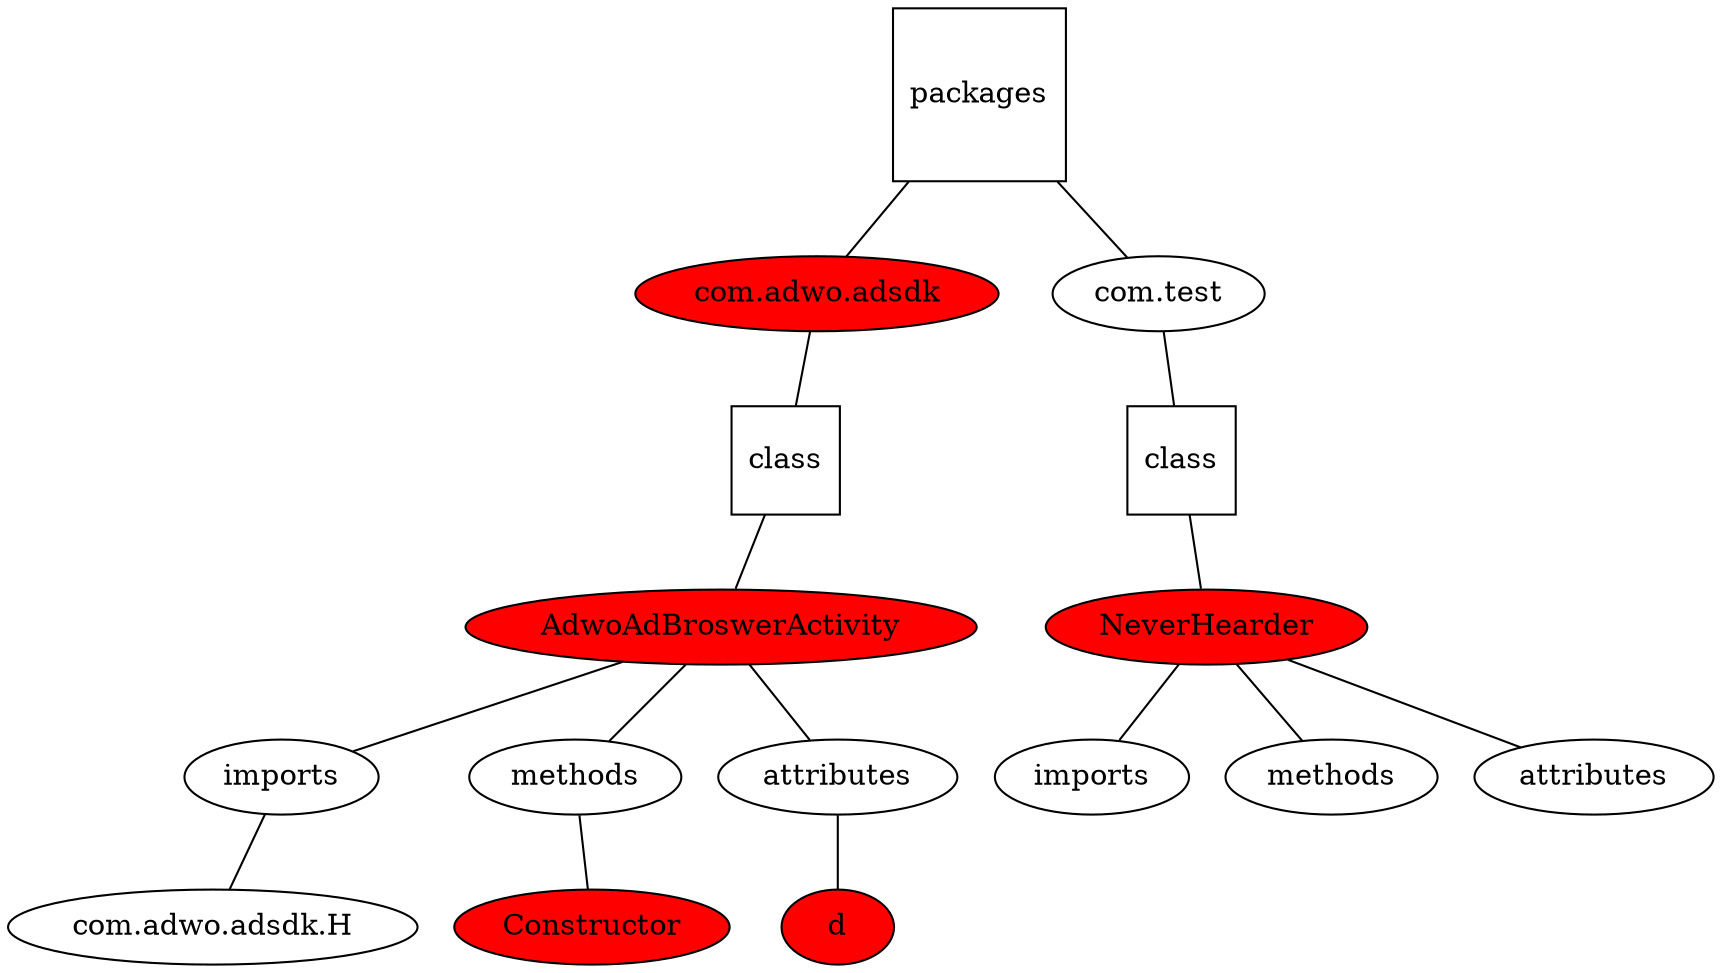 graph {
	packages [shape=square]
	"com.adwo.adsdk" [fillcolor=red style=filled]
	packages -- "com.adwo.adsdk"
	"classcom.adwo.adsdk" [label=class shape=square]
	"com.adwo.adsdk" -- "classcom.adwo.adsdk"
	AdwoAdBroswerActivity [fillcolor=red style=filled]
	"classcom.adwo.adsdk" -- AdwoAdBroswerActivity
	importsAdwoAdBroswerActivity [label=imports]
	AdwoAdBroswerActivity -- importsAdwoAdBroswerActivity
	"com.adwo.adsdk.H"
	importsAdwoAdBroswerActivity -- "com.adwo.adsdk.H"
	methodsAdwoAdBroswerActivity [label=methods]
	AdwoAdBroswerActivity -- methodsAdwoAdBroswerActivity
	Constructor [fillcolor=red style=filled]
	methodsAdwoAdBroswerActivity -- Constructor
	attributesAdwoAdBroswerActivity [label=attributes]
	AdwoAdBroswerActivity -- attributesAdwoAdBroswerActivity
	d [fillcolor=red style=filled]
	attributesAdwoAdBroswerActivity -- d
	"com.test"
	packages -- "com.test"
	"classcom.test" [label=class shape=square]
	"com.test" -- "classcom.test"
	NeverHearder [fillcolor=red style=filled]
	"classcom.test" -- NeverHearder
	importsNeverHearder [label=imports]
	NeverHearder -- importsNeverHearder
	methodsNeverHearder [label=methods]
	NeverHearder -- methodsNeverHearder
	attributesNeverHearder [label=attributes]
	NeverHearder -- attributesNeverHearder
}
